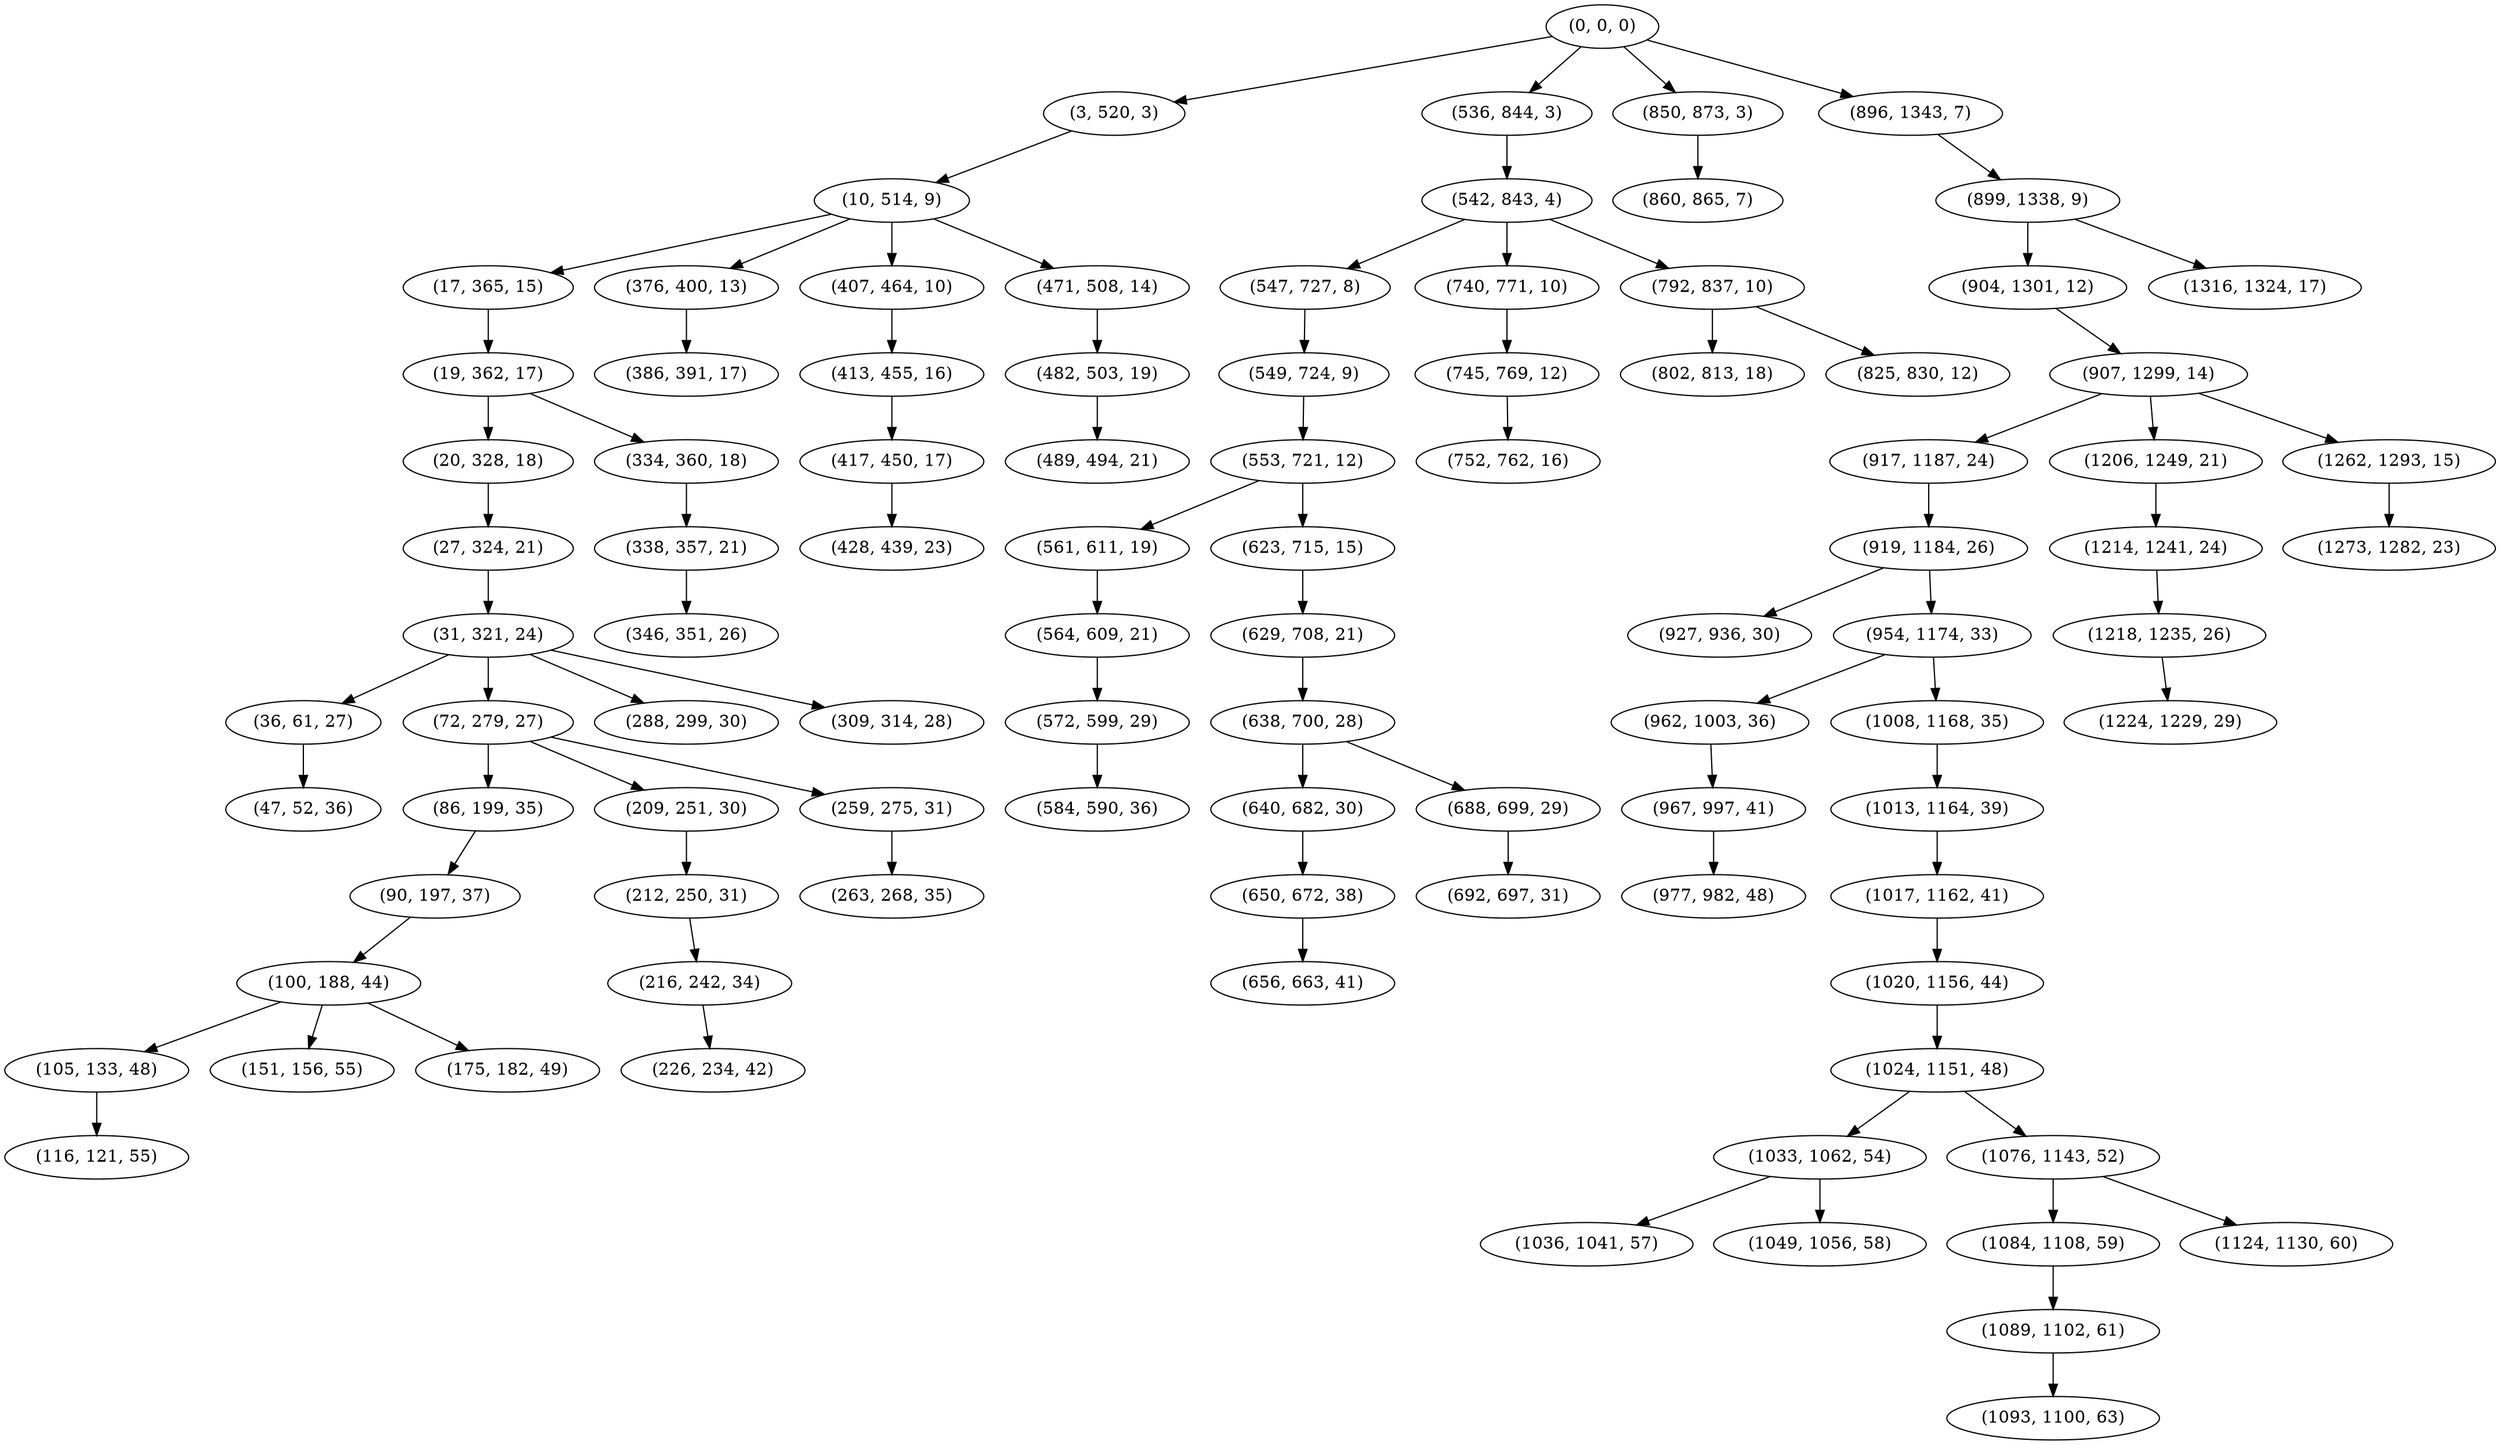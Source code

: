 digraph tree {
    "(0, 0, 0)";
    "(3, 520, 3)";
    "(10, 514, 9)";
    "(17, 365, 15)";
    "(19, 362, 17)";
    "(20, 328, 18)";
    "(27, 324, 21)";
    "(31, 321, 24)";
    "(36, 61, 27)";
    "(47, 52, 36)";
    "(72, 279, 27)";
    "(86, 199, 35)";
    "(90, 197, 37)";
    "(100, 188, 44)";
    "(105, 133, 48)";
    "(116, 121, 55)";
    "(151, 156, 55)";
    "(175, 182, 49)";
    "(209, 251, 30)";
    "(212, 250, 31)";
    "(216, 242, 34)";
    "(226, 234, 42)";
    "(259, 275, 31)";
    "(263, 268, 35)";
    "(288, 299, 30)";
    "(309, 314, 28)";
    "(334, 360, 18)";
    "(338, 357, 21)";
    "(346, 351, 26)";
    "(376, 400, 13)";
    "(386, 391, 17)";
    "(407, 464, 10)";
    "(413, 455, 16)";
    "(417, 450, 17)";
    "(428, 439, 23)";
    "(471, 508, 14)";
    "(482, 503, 19)";
    "(489, 494, 21)";
    "(536, 844, 3)";
    "(542, 843, 4)";
    "(547, 727, 8)";
    "(549, 724, 9)";
    "(553, 721, 12)";
    "(561, 611, 19)";
    "(564, 609, 21)";
    "(572, 599, 29)";
    "(584, 590, 36)";
    "(623, 715, 15)";
    "(629, 708, 21)";
    "(638, 700, 28)";
    "(640, 682, 30)";
    "(650, 672, 38)";
    "(656, 663, 41)";
    "(688, 699, 29)";
    "(692, 697, 31)";
    "(740, 771, 10)";
    "(745, 769, 12)";
    "(752, 762, 16)";
    "(792, 837, 10)";
    "(802, 813, 18)";
    "(825, 830, 12)";
    "(850, 873, 3)";
    "(860, 865, 7)";
    "(896, 1343, 7)";
    "(899, 1338, 9)";
    "(904, 1301, 12)";
    "(907, 1299, 14)";
    "(917, 1187, 24)";
    "(919, 1184, 26)";
    "(927, 936, 30)";
    "(954, 1174, 33)";
    "(962, 1003, 36)";
    "(967, 997, 41)";
    "(977, 982, 48)";
    "(1008, 1168, 35)";
    "(1013, 1164, 39)";
    "(1017, 1162, 41)";
    "(1020, 1156, 44)";
    "(1024, 1151, 48)";
    "(1033, 1062, 54)";
    "(1036, 1041, 57)";
    "(1049, 1056, 58)";
    "(1076, 1143, 52)";
    "(1084, 1108, 59)";
    "(1089, 1102, 61)";
    "(1093, 1100, 63)";
    "(1124, 1130, 60)";
    "(1206, 1249, 21)";
    "(1214, 1241, 24)";
    "(1218, 1235, 26)";
    "(1224, 1229, 29)";
    "(1262, 1293, 15)";
    "(1273, 1282, 23)";
    "(1316, 1324, 17)";
    "(0, 0, 0)" -> "(3, 520, 3)";
    "(0, 0, 0)" -> "(536, 844, 3)";
    "(0, 0, 0)" -> "(850, 873, 3)";
    "(0, 0, 0)" -> "(896, 1343, 7)";
    "(3, 520, 3)" -> "(10, 514, 9)";
    "(10, 514, 9)" -> "(17, 365, 15)";
    "(10, 514, 9)" -> "(376, 400, 13)";
    "(10, 514, 9)" -> "(407, 464, 10)";
    "(10, 514, 9)" -> "(471, 508, 14)";
    "(17, 365, 15)" -> "(19, 362, 17)";
    "(19, 362, 17)" -> "(20, 328, 18)";
    "(19, 362, 17)" -> "(334, 360, 18)";
    "(20, 328, 18)" -> "(27, 324, 21)";
    "(27, 324, 21)" -> "(31, 321, 24)";
    "(31, 321, 24)" -> "(36, 61, 27)";
    "(31, 321, 24)" -> "(72, 279, 27)";
    "(31, 321, 24)" -> "(288, 299, 30)";
    "(31, 321, 24)" -> "(309, 314, 28)";
    "(36, 61, 27)" -> "(47, 52, 36)";
    "(72, 279, 27)" -> "(86, 199, 35)";
    "(72, 279, 27)" -> "(209, 251, 30)";
    "(72, 279, 27)" -> "(259, 275, 31)";
    "(86, 199, 35)" -> "(90, 197, 37)";
    "(90, 197, 37)" -> "(100, 188, 44)";
    "(100, 188, 44)" -> "(105, 133, 48)";
    "(100, 188, 44)" -> "(151, 156, 55)";
    "(100, 188, 44)" -> "(175, 182, 49)";
    "(105, 133, 48)" -> "(116, 121, 55)";
    "(209, 251, 30)" -> "(212, 250, 31)";
    "(212, 250, 31)" -> "(216, 242, 34)";
    "(216, 242, 34)" -> "(226, 234, 42)";
    "(259, 275, 31)" -> "(263, 268, 35)";
    "(334, 360, 18)" -> "(338, 357, 21)";
    "(338, 357, 21)" -> "(346, 351, 26)";
    "(376, 400, 13)" -> "(386, 391, 17)";
    "(407, 464, 10)" -> "(413, 455, 16)";
    "(413, 455, 16)" -> "(417, 450, 17)";
    "(417, 450, 17)" -> "(428, 439, 23)";
    "(471, 508, 14)" -> "(482, 503, 19)";
    "(482, 503, 19)" -> "(489, 494, 21)";
    "(536, 844, 3)" -> "(542, 843, 4)";
    "(542, 843, 4)" -> "(547, 727, 8)";
    "(542, 843, 4)" -> "(740, 771, 10)";
    "(542, 843, 4)" -> "(792, 837, 10)";
    "(547, 727, 8)" -> "(549, 724, 9)";
    "(549, 724, 9)" -> "(553, 721, 12)";
    "(553, 721, 12)" -> "(561, 611, 19)";
    "(553, 721, 12)" -> "(623, 715, 15)";
    "(561, 611, 19)" -> "(564, 609, 21)";
    "(564, 609, 21)" -> "(572, 599, 29)";
    "(572, 599, 29)" -> "(584, 590, 36)";
    "(623, 715, 15)" -> "(629, 708, 21)";
    "(629, 708, 21)" -> "(638, 700, 28)";
    "(638, 700, 28)" -> "(640, 682, 30)";
    "(638, 700, 28)" -> "(688, 699, 29)";
    "(640, 682, 30)" -> "(650, 672, 38)";
    "(650, 672, 38)" -> "(656, 663, 41)";
    "(688, 699, 29)" -> "(692, 697, 31)";
    "(740, 771, 10)" -> "(745, 769, 12)";
    "(745, 769, 12)" -> "(752, 762, 16)";
    "(792, 837, 10)" -> "(802, 813, 18)";
    "(792, 837, 10)" -> "(825, 830, 12)";
    "(850, 873, 3)" -> "(860, 865, 7)";
    "(896, 1343, 7)" -> "(899, 1338, 9)";
    "(899, 1338, 9)" -> "(904, 1301, 12)";
    "(899, 1338, 9)" -> "(1316, 1324, 17)";
    "(904, 1301, 12)" -> "(907, 1299, 14)";
    "(907, 1299, 14)" -> "(917, 1187, 24)";
    "(907, 1299, 14)" -> "(1206, 1249, 21)";
    "(907, 1299, 14)" -> "(1262, 1293, 15)";
    "(917, 1187, 24)" -> "(919, 1184, 26)";
    "(919, 1184, 26)" -> "(927, 936, 30)";
    "(919, 1184, 26)" -> "(954, 1174, 33)";
    "(954, 1174, 33)" -> "(962, 1003, 36)";
    "(954, 1174, 33)" -> "(1008, 1168, 35)";
    "(962, 1003, 36)" -> "(967, 997, 41)";
    "(967, 997, 41)" -> "(977, 982, 48)";
    "(1008, 1168, 35)" -> "(1013, 1164, 39)";
    "(1013, 1164, 39)" -> "(1017, 1162, 41)";
    "(1017, 1162, 41)" -> "(1020, 1156, 44)";
    "(1020, 1156, 44)" -> "(1024, 1151, 48)";
    "(1024, 1151, 48)" -> "(1033, 1062, 54)";
    "(1024, 1151, 48)" -> "(1076, 1143, 52)";
    "(1033, 1062, 54)" -> "(1036, 1041, 57)";
    "(1033, 1062, 54)" -> "(1049, 1056, 58)";
    "(1076, 1143, 52)" -> "(1084, 1108, 59)";
    "(1076, 1143, 52)" -> "(1124, 1130, 60)";
    "(1084, 1108, 59)" -> "(1089, 1102, 61)";
    "(1089, 1102, 61)" -> "(1093, 1100, 63)";
    "(1206, 1249, 21)" -> "(1214, 1241, 24)";
    "(1214, 1241, 24)" -> "(1218, 1235, 26)";
    "(1218, 1235, 26)" -> "(1224, 1229, 29)";
    "(1262, 1293, 15)" -> "(1273, 1282, 23)";
}
